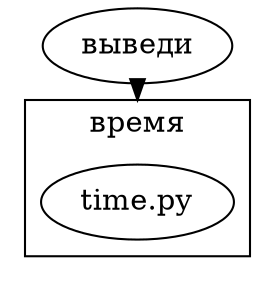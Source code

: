 digraph G {
  compound=true;
  "выведи" -> "time.py" [lhead=cluster1];
  subgraph cluster1 {
    label="время"
    "time.py"
  }
}